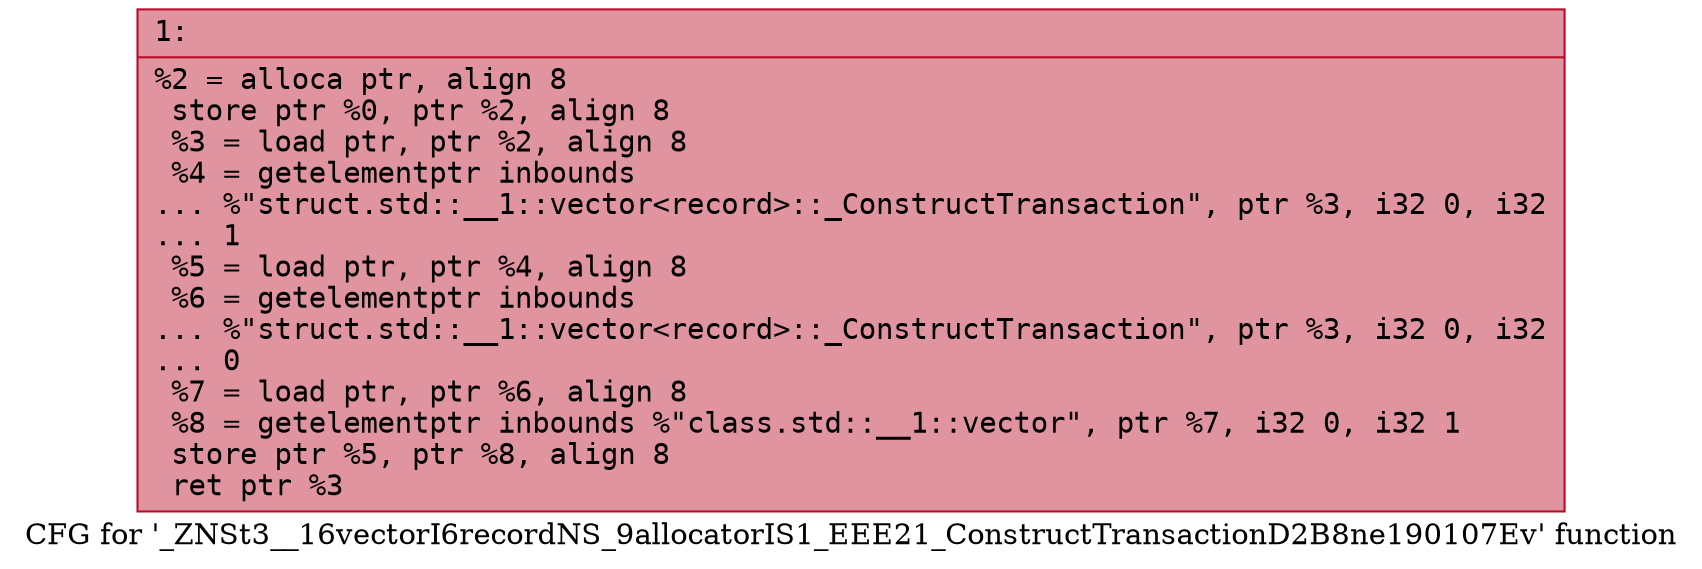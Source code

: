 digraph "CFG for '_ZNSt3__16vectorI6recordNS_9allocatorIS1_EEE21_ConstructTransactionD2B8ne190107Ev' function" {
	label="CFG for '_ZNSt3__16vectorI6recordNS_9allocatorIS1_EEE21_ConstructTransactionD2B8ne190107Ev' function";

	Node0x6000017632f0 [shape=record,color="#b70d28ff", style=filled, fillcolor="#b70d2870" fontname="Courier",label="{1:\l|  %2 = alloca ptr, align 8\l  store ptr %0, ptr %2, align 8\l  %3 = load ptr, ptr %2, align 8\l  %4 = getelementptr inbounds\l... %\"struct.std::__1::vector\<record\>::_ConstructTransaction\", ptr %3, i32 0, i32\l... 1\l  %5 = load ptr, ptr %4, align 8\l  %6 = getelementptr inbounds\l... %\"struct.std::__1::vector\<record\>::_ConstructTransaction\", ptr %3, i32 0, i32\l... 0\l  %7 = load ptr, ptr %6, align 8\l  %8 = getelementptr inbounds %\"class.std::__1::vector\", ptr %7, i32 0, i32 1\l  store ptr %5, ptr %8, align 8\l  ret ptr %3\l}"];
}
